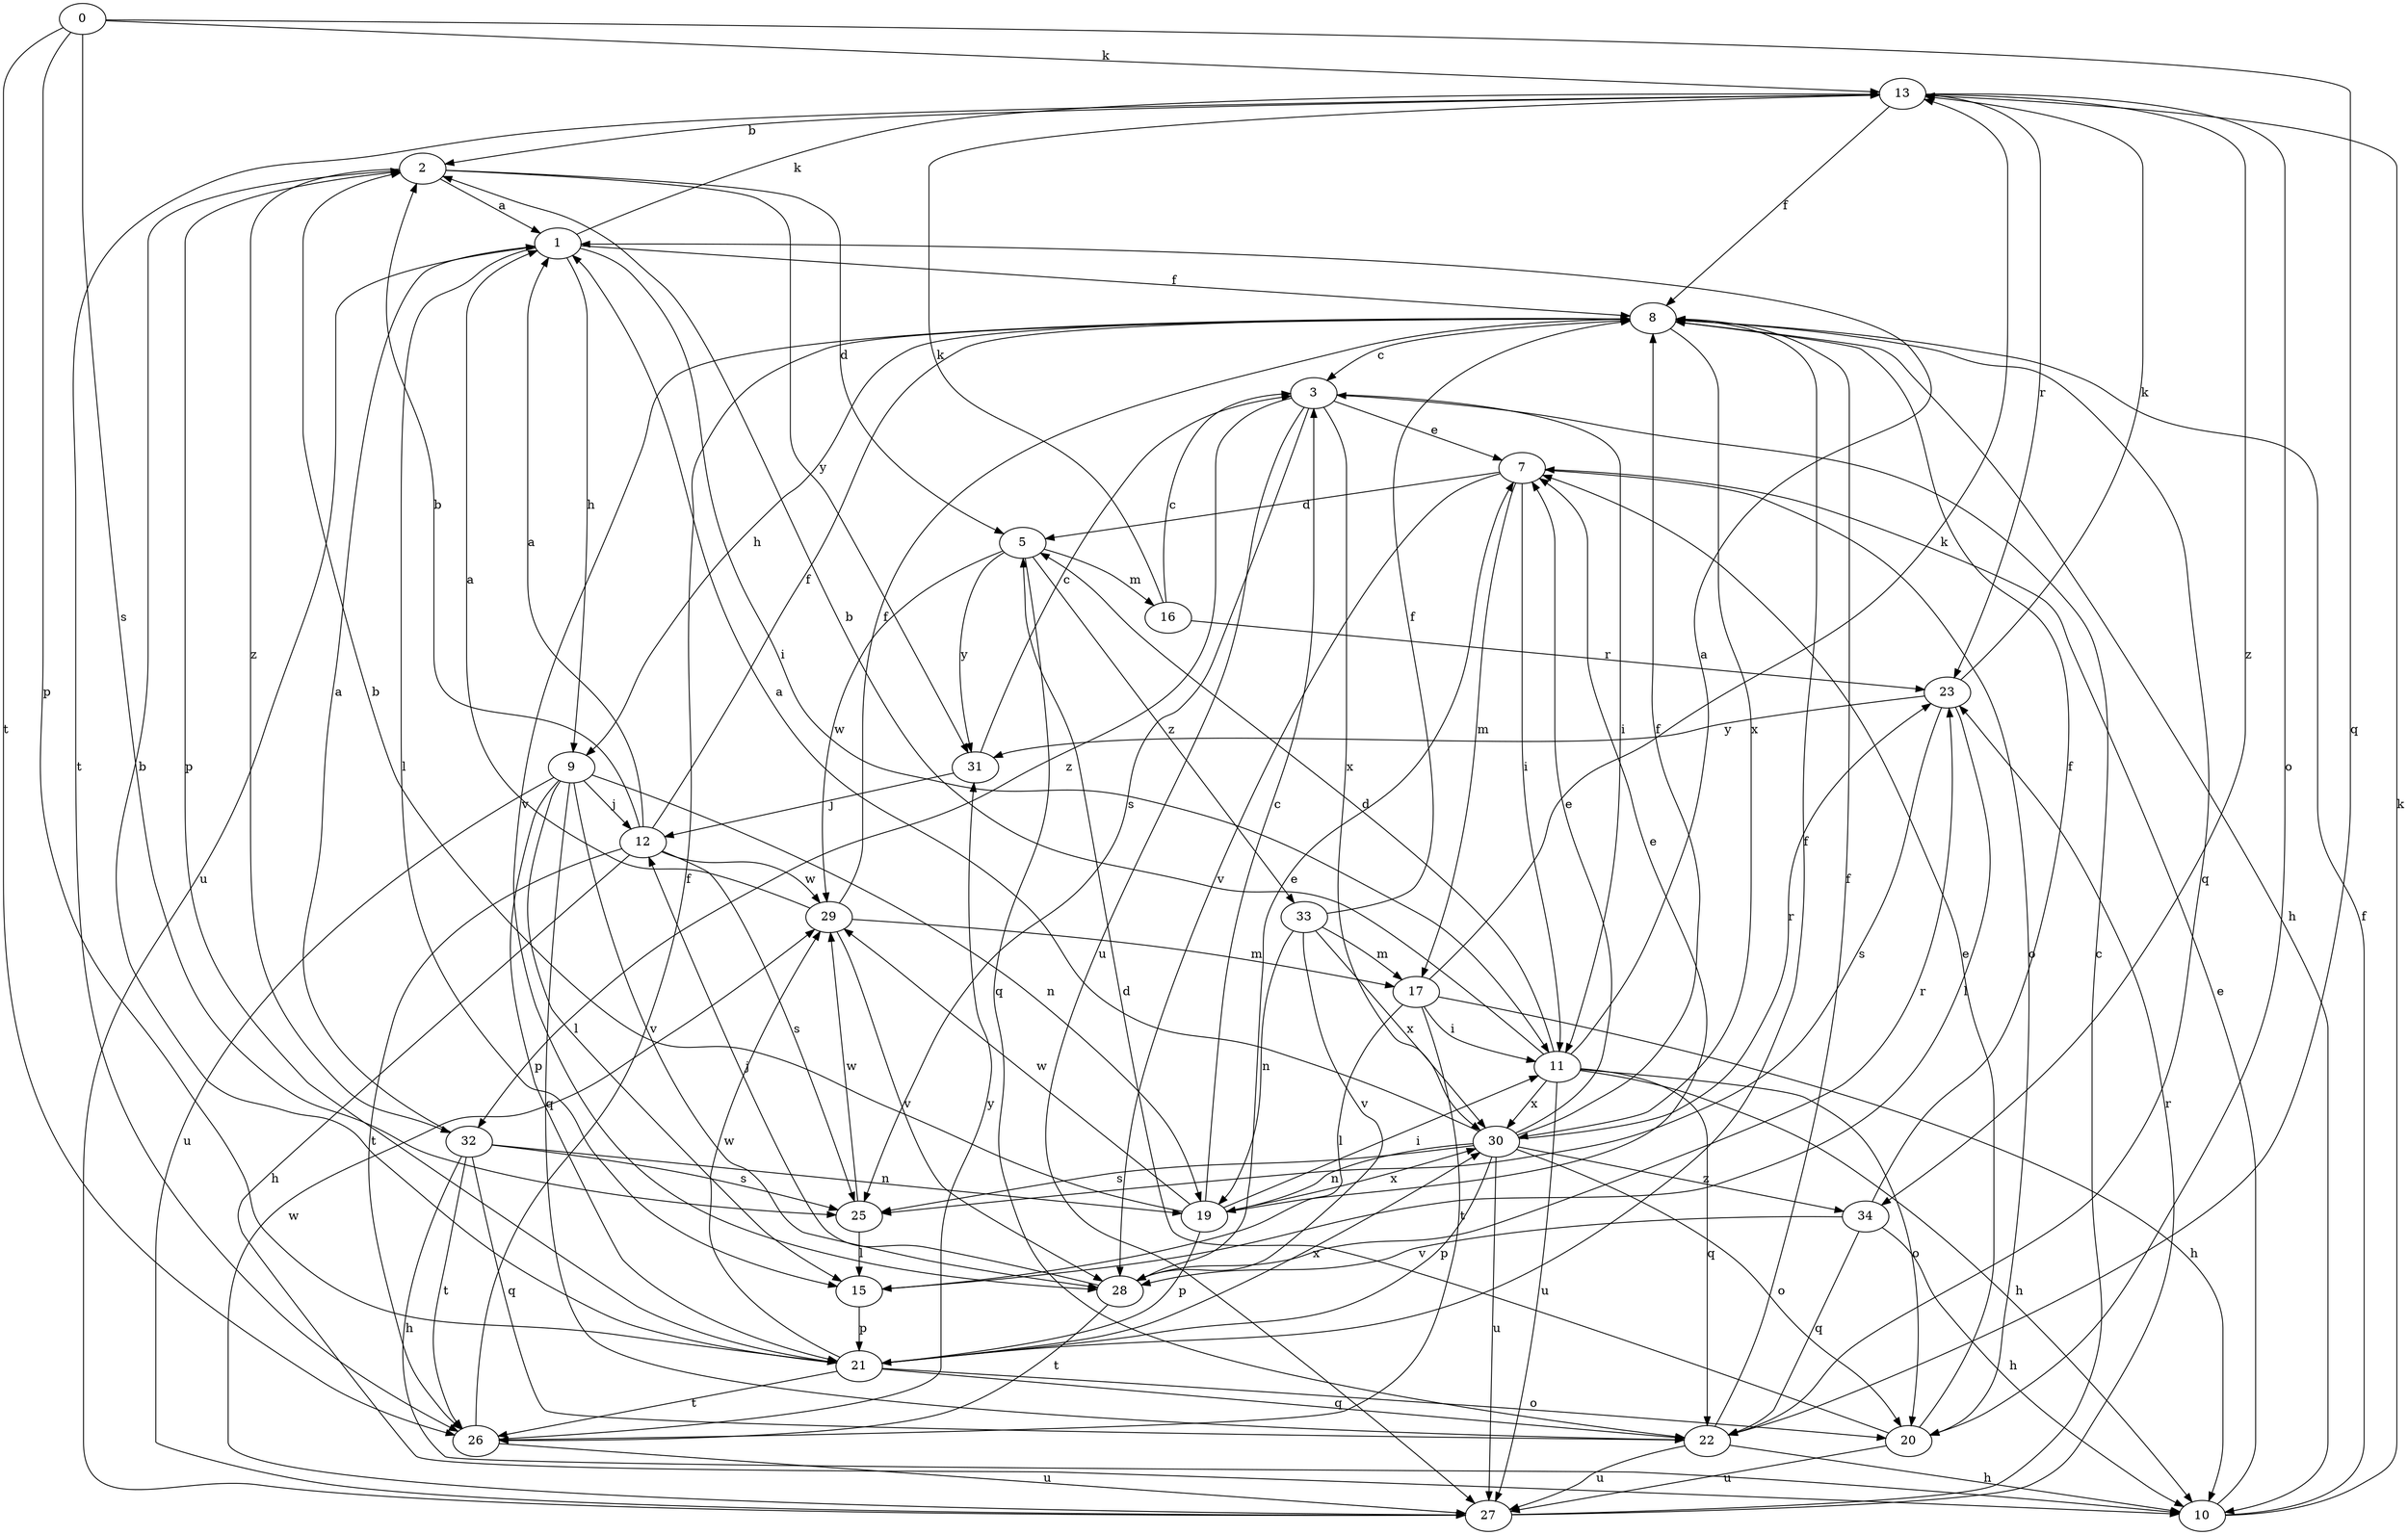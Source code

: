 strict digraph  {
0;
1;
2;
3;
5;
7;
8;
9;
10;
11;
12;
13;
15;
16;
17;
19;
20;
21;
22;
23;
25;
26;
27;
28;
29;
30;
31;
32;
33;
34;
0 -> 13  [label=k];
0 -> 21  [label=p];
0 -> 22  [label=q];
0 -> 25  [label=s];
0 -> 26  [label=t];
1 -> 8  [label=f];
1 -> 9  [label=h];
1 -> 11  [label=i];
1 -> 13  [label=k];
1 -> 15  [label=l];
1 -> 27  [label=u];
2 -> 1  [label=a];
2 -> 5  [label=d];
2 -> 21  [label=p];
2 -> 31  [label=y];
2 -> 32  [label=z];
3 -> 7  [label=e];
3 -> 11  [label=i];
3 -> 25  [label=s];
3 -> 27  [label=u];
3 -> 30  [label=x];
3 -> 32  [label=z];
5 -> 16  [label=m];
5 -> 22  [label=q];
5 -> 29  [label=w];
5 -> 31  [label=y];
5 -> 33  [label=z];
7 -> 5  [label=d];
7 -> 11  [label=i];
7 -> 17  [label=m];
7 -> 20  [label=o];
7 -> 28  [label=v];
8 -> 3  [label=c];
8 -> 9  [label=h];
8 -> 10  [label=h];
8 -> 22  [label=q];
8 -> 28  [label=v];
8 -> 30  [label=x];
9 -> 12  [label=j];
9 -> 15  [label=l];
9 -> 19  [label=n];
9 -> 21  [label=p];
9 -> 22  [label=q];
9 -> 27  [label=u];
9 -> 28  [label=v];
10 -> 7  [label=e];
10 -> 8  [label=f];
10 -> 13  [label=k];
11 -> 1  [label=a];
11 -> 2  [label=b];
11 -> 5  [label=d];
11 -> 10  [label=h];
11 -> 20  [label=o];
11 -> 22  [label=q];
11 -> 27  [label=u];
11 -> 30  [label=x];
12 -> 1  [label=a];
12 -> 2  [label=b];
12 -> 8  [label=f];
12 -> 10  [label=h];
12 -> 25  [label=s];
12 -> 26  [label=t];
12 -> 29  [label=w];
13 -> 2  [label=b];
13 -> 8  [label=f];
13 -> 20  [label=o];
13 -> 23  [label=r];
13 -> 26  [label=t];
13 -> 34  [label=z];
15 -> 21  [label=p];
16 -> 3  [label=c];
16 -> 13  [label=k];
16 -> 23  [label=r];
17 -> 10  [label=h];
17 -> 11  [label=i];
17 -> 13  [label=k];
17 -> 15  [label=l];
17 -> 26  [label=t];
19 -> 2  [label=b];
19 -> 3  [label=c];
19 -> 7  [label=e];
19 -> 11  [label=i];
19 -> 21  [label=p];
19 -> 29  [label=w];
19 -> 30  [label=x];
20 -> 5  [label=d];
20 -> 7  [label=e];
20 -> 27  [label=u];
21 -> 2  [label=b];
21 -> 8  [label=f];
21 -> 20  [label=o];
21 -> 22  [label=q];
21 -> 26  [label=t];
21 -> 29  [label=w];
21 -> 30  [label=x];
22 -> 8  [label=f];
22 -> 10  [label=h];
22 -> 27  [label=u];
23 -> 13  [label=k];
23 -> 15  [label=l];
23 -> 25  [label=s];
23 -> 31  [label=y];
25 -> 15  [label=l];
25 -> 29  [label=w];
26 -> 8  [label=f];
26 -> 27  [label=u];
26 -> 31  [label=y];
27 -> 3  [label=c];
27 -> 23  [label=r];
27 -> 29  [label=w];
28 -> 7  [label=e];
28 -> 12  [label=j];
28 -> 23  [label=r];
28 -> 26  [label=t];
29 -> 1  [label=a];
29 -> 8  [label=f];
29 -> 17  [label=m];
29 -> 28  [label=v];
30 -> 1  [label=a];
30 -> 7  [label=e];
30 -> 8  [label=f];
30 -> 19  [label=n];
30 -> 20  [label=o];
30 -> 21  [label=p];
30 -> 23  [label=r];
30 -> 25  [label=s];
30 -> 27  [label=u];
30 -> 34  [label=z];
31 -> 3  [label=c];
31 -> 12  [label=j];
32 -> 1  [label=a];
32 -> 10  [label=h];
32 -> 19  [label=n];
32 -> 22  [label=q];
32 -> 25  [label=s];
32 -> 26  [label=t];
33 -> 8  [label=f];
33 -> 17  [label=m];
33 -> 19  [label=n];
33 -> 28  [label=v];
33 -> 30  [label=x];
34 -> 8  [label=f];
34 -> 10  [label=h];
34 -> 22  [label=q];
34 -> 28  [label=v];
}
